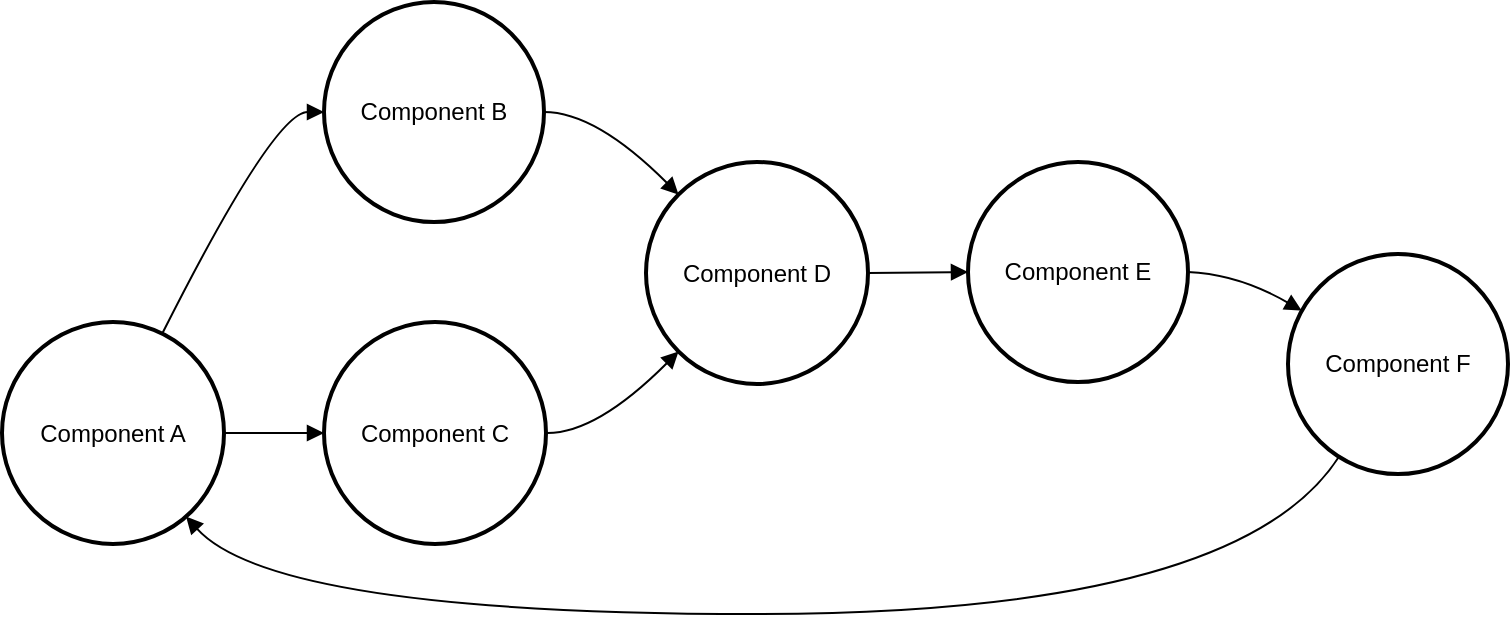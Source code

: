 <mxfile version="25.0.1">
  <diagram name="Page-1" id="owBycMgOujstDsZimYaL">
    <mxGraphModel>
      <root>
        <mxCell id="0" />
        <mxCell id="1" parent="0" />
        <mxCell id="2" value="Component A" style="ellipse;aspect=fixed;strokeWidth=2;whiteSpace=wrap;" vertex="1" parent="1">
          <mxGeometry x="8" y="168" width="111" height="111" as="geometry" />
        </mxCell>
        <mxCell id="3" value="Component B" style="ellipse;aspect=fixed;strokeWidth=2;whiteSpace=wrap;" vertex="1" parent="1">
          <mxGeometry x="169" y="8" width="110" height="110" as="geometry" />
        </mxCell>
        <mxCell id="4" value="Component C" style="ellipse;aspect=fixed;strokeWidth=2;whiteSpace=wrap;" vertex="1" parent="1">
          <mxGeometry x="169" y="168" width="111" height="111" as="geometry" />
        </mxCell>
        <mxCell id="5" value="Component D" style="ellipse;aspect=fixed;strokeWidth=2;whiteSpace=wrap;" vertex="1" parent="1">
          <mxGeometry x="330" y="88" width="111" height="111" as="geometry" />
        </mxCell>
        <mxCell id="6" value="Component E" style="ellipse;aspect=fixed;strokeWidth=2;whiteSpace=wrap;" vertex="1" parent="1">
          <mxGeometry x="491" y="88" width="110" height="110" as="geometry" />
        </mxCell>
        <mxCell id="7" value="Component F" style="ellipse;aspect=fixed;strokeWidth=2;whiteSpace=wrap;" vertex="1" parent="1">
          <mxGeometry x="651" y="134" width="110" height="110" as="geometry" />
        </mxCell>
        <mxCell id="8" value="" style="curved=1;startArrow=none;endArrow=block;exitX=0.75;exitY=0;entryX=0;entryY=0.5;" edge="1" parent="1" source="2" target="3">
          <mxGeometry relative="1" as="geometry">
            <Array as="points">
              <mxPoint x="144" y="63" />
            </Array>
          </mxGeometry>
        </mxCell>
        <mxCell id="9" value="" style="curved=1;startArrow=none;endArrow=block;exitX=1;exitY=0.5;entryX=0;entryY=0.5;" edge="1" parent="1" source="2" target="4">
          <mxGeometry relative="1" as="geometry">
            <Array as="points" />
          </mxGeometry>
        </mxCell>
        <mxCell id="10" value="" style="curved=1;startArrow=none;endArrow=block;exitX=1;exitY=0.5;entryX=0;entryY=0;" edge="1" parent="1" source="3" target="5">
          <mxGeometry relative="1" as="geometry">
            <Array as="points">
              <mxPoint x="305" y="63" />
            </Array>
          </mxGeometry>
        </mxCell>
        <mxCell id="11" value="" style="curved=1;startArrow=none;endArrow=block;exitX=1;exitY=0.5;entryX=0;entryY=1;" edge="1" parent="1" source="4" target="5">
          <mxGeometry relative="1" as="geometry">
            <Array as="points">
              <mxPoint x="305" y="224" />
            </Array>
          </mxGeometry>
        </mxCell>
        <mxCell id="12" value="" style="curved=1;startArrow=none;endArrow=block;exitX=1;exitY=0.5;entryX=0;entryY=0.5;" edge="1" parent="1" source="5" target="6">
          <mxGeometry relative="1" as="geometry">
            <Array as="points" />
          </mxGeometry>
        </mxCell>
        <mxCell id="13" value="" style="curved=1;startArrow=none;endArrow=block;exitX=1;exitY=0.5;entryX=0;entryY=0.22;" edge="1" parent="1" source="6" target="7">
          <mxGeometry relative="1" as="geometry">
            <Array as="points">
              <mxPoint x="626" y="144" />
            </Array>
          </mxGeometry>
        </mxCell>
        <mxCell id="14" value="" style="curved=1;startArrow=none;endArrow=block;exitX=0.18;exitY=1;entryX=0.94;entryY=1;" edge="1" parent="1" source="7" target="2">
          <mxGeometry relative="1" as="geometry">
            <Array as="points">
              <mxPoint x="626" y="314" />
              <mxPoint x="144" y="314" />
            </Array>
          </mxGeometry>
        </mxCell>
      </root>
    </mxGraphModel>
  </diagram>
</mxfile>
